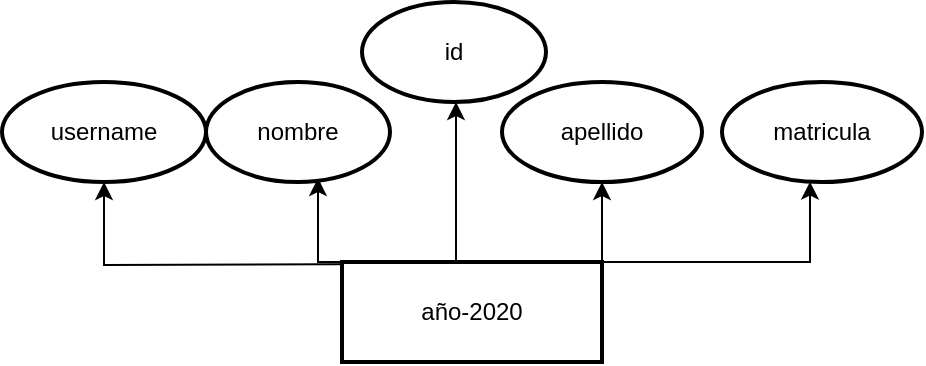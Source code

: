 <mxfile version="20.5.1" type="github">
  <diagram id="R2lEEEUBdFMjLlhIrx00" name="Page-1">
    <mxGraphModel dx="1422" dy="3344" grid="1" gridSize="10" guides="1" tooltips="1" connect="1" arrows="1" fold="1" page="1" pageScale="1" pageWidth="1100" pageHeight="850" math="0" shadow="0" extFonts="Permanent Marker^https://fonts.googleapis.com/css?family=Permanent+Marker">
      <root>
        <mxCell id="0" />
        <mxCell id="1" parent="0" />
        <mxCell id="P7RZuyyVcovGChBNpJfx-7" style="edgeStyle=orthogonalEdgeStyle;rounded=0;orthogonalLoop=1;jettySize=auto;html=1;exitX=0.5;exitY=0;exitDx=0;exitDy=0;entryX=0.5;entryY=1;entryDx=0;entryDy=0;" edge="1" parent="1" target="P7RZuyyVcovGChBNpJfx-8">
          <mxGeometry relative="1" as="geometry">
            <mxPoint x="521" y="-2219" as="sourcePoint" />
            <mxPoint x="521" y="-2244" as="targetPoint" />
          </mxGeometry>
        </mxCell>
        <mxCell id="P7RZuyyVcovGChBNpJfx-21" style="edgeStyle=orthogonalEdgeStyle;rounded=0;orthogonalLoop=1;jettySize=auto;html=1;exitX=0.25;exitY=0;exitDx=0;exitDy=0;" edge="1" parent="1">
          <mxGeometry relative="1" as="geometry">
            <mxPoint x="514.5" y="-2220" as="sourcePoint" />
            <mxPoint x="478" y="-2261.993" as="targetPoint" />
            <Array as="points">
              <mxPoint x="478" y="-2220" />
            </Array>
          </mxGeometry>
        </mxCell>
        <mxCell id="P7RZuyyVcovGChBNpJfx-27" style="edgeStyle=orthogonalEdgeStyle;rounded=0;orthogonalLoop=1;jettySize=auto;html=1;exitX=1;exitY=0;exitDx=0;exitDy=0;" edge="1" parent="1" source="P7RZuyyVcovGChBNpJfx-1" target="P7RZuyyVcovGChBNpJfx-25">
          <mxGeometry relative="1" as="geometry">
            <Array as="points">
              <mxPoint x="724" y="-2220" />
            </Array>
          </mxGeometry>
        </mxCell>
        <mxCell id="P7RZuyyVcovGChBNpJfx-28" style="edgeStyle=orthogonalEdgeStyle;rounded=0;orthogonalLoop=1;jettySize=auto;html=1;exitX=1;exitY=0;exitDx=0;exitDy=0;entryX=0.5;entryY=1;entryDx=0;entryDy=0;" edge="1" parent="1" source="P7RZuyyVcovGChBNpJfx-1" target="P7RZuyyVcovGChBNpJfx-18">
          <mxGeometry relative="1" as="geometry" />
        </mxCell>
        <mxCell id="P7RZuyyVcovGChBNpJfx-30" style="edgeStyle=orthogonalEdgeStyle;rounded=0;orthogonalLoop=1;jettySize=auto;html=1;exitX=0.5;exitY=0;exitDx=0;exitDy=0;" edge="1" parent="1">
          <mxGeometry relative="1" as="geometry">
            <mxPoint x="547" y="-2220" as="sourcePoint" />
            <mxPoint x="547" y="-2300" as="targetPoint" />
          </mxGeometry>
        </mxCell>
        <mxCell id="P7RZuyyVcovGChBNpJfx-1" value="año-2020" style="rounded=0;whiteSpace=wrap;html=1;strokeWidth=2;" vertex="1" parent="1">
          <mxGeometry x="490" y="-2220" width="130" height="50" as="geometry" />
        </mxCell>
        <mxCell id="P7RZuyyVcovGChBNpJfx-8" value="username" style="ellipse;whiteSpace=wrap;html=1;strokeWidth=2;" vertex="1" parent="1">
          <mxGeometry x="320" y="-2310" width="102" height="50" as="geometry" />
        </mxCell>
        <mxCell id="P7RZuyyVcovGChBNpJfx-16" value="nombre" style="ellipse;whiteSpace=wrap;html=1;strokeWidth=2;" vertex="1" parent="1">
          <mxGeometry x="422" y="-2310" width="92" height="50" as="geometry" />
        </mxCell>
        <mxCell id="P7RZuyyVcovGChBNpJfx-18" value="apellido" style="ellipse;whiteSpace=wrap;html=1;strokeWidth=2;" vertex="1" parent="1">
          <mxGeometry x="570" y="-2310" width="100" height="50" as="geometry" />
        </mxCell>
        <mxCell id="P7RZuyyVcovGChBNpJfx-25" value="matricula" style="ellipse;whiteSpace=wrap;html=1;strokeWidth=2;" vertex="1" parent="1">
          <mxGeometry x="680" y="-2310" width="100" height="50" as="geometry" />
        </mxCell>
        <mxCell id="P7RZuyyVcovGChBNpJfx-31" value="id" style="ellipse;whiteSpace=wrap;html=1;strokeWidth=2;" vertex="1" parent="1">
          <mxGeometry x="500" y="-2350" width="92" height="50" as="geometry" />
        </mxCell>
      </root>
    </mxGraphModel>
  </diagram>
</mxfile>
